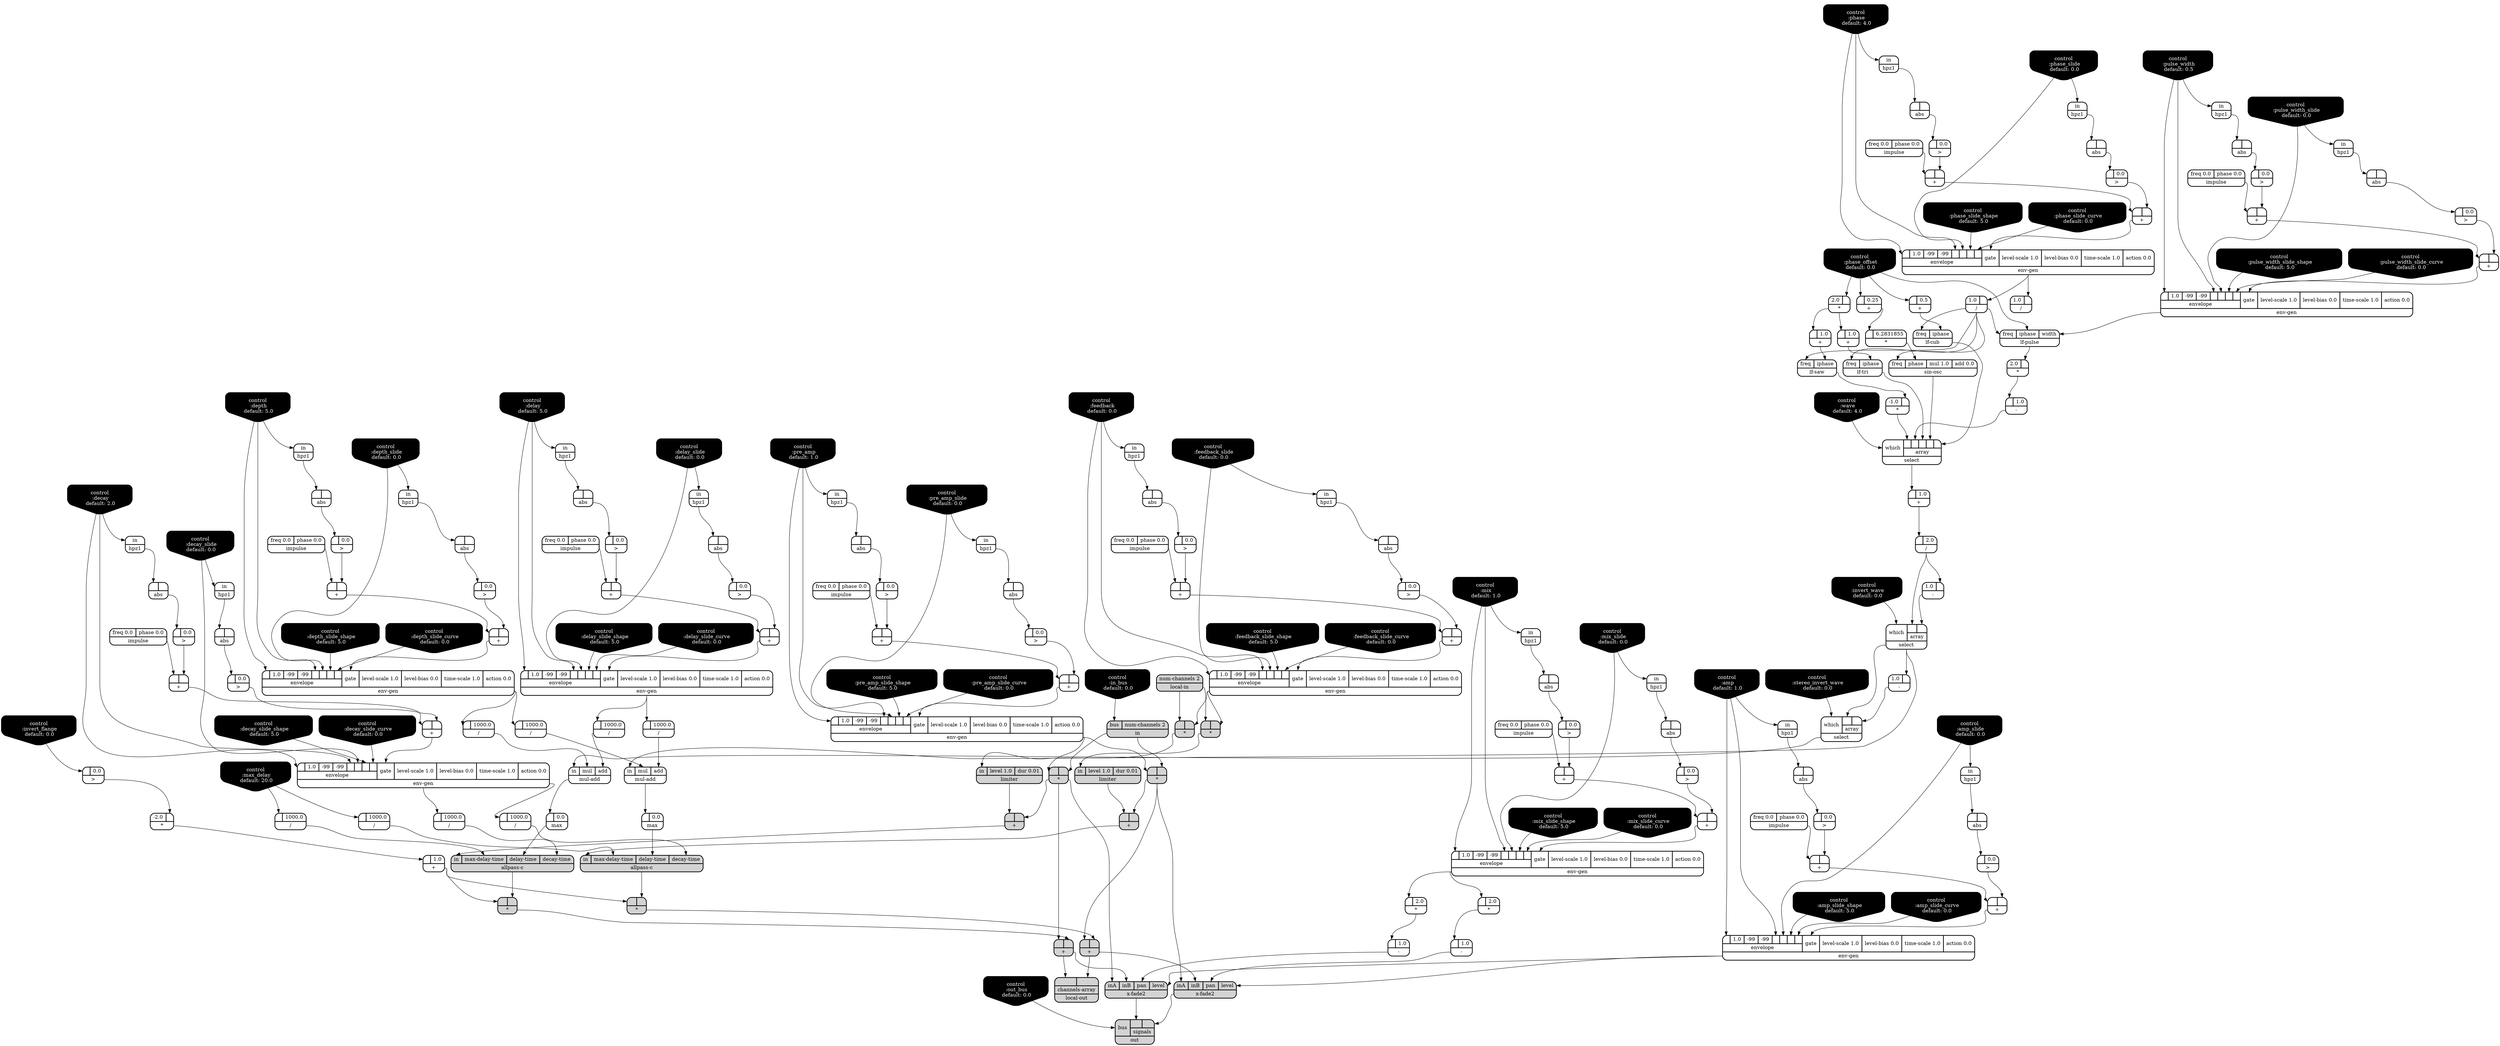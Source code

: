digraph synthdef {
59 [label = "{{ <a> 2.0|<b> } |<__UG_NAME__>* }" style="bold, rounded" shape=record rankdir=LR];
62 [label = "{{ <a> -1.0|<b> } |<__UG_NAME__>* }" style="bold, rounded" shape=record rankdir=LR];
72 [label = "{{ <a> 2.0|<b> } |<__UG_NAME__>* }" style="bold, rounded" shape=record rankdir=LR];
77 [label = "{{ <a> |<b> 6.2831855} |<__UG_NAME__>* }" style="bold, rounded" shape=record rankdir=LR];
122 [label = "{{ <a> |<b> } |<__UG_NAME__>* }" style="filled, bold, rounded"  shape=record rankdir=LR];
154 [label = "{{ <a> |<b> 2.0} |<__UG_NAME__>* }" style="bold, rounded" shape=record rankdir=LR];
155 [label = "{{ <a> |<b> 2.0} |<__UG_NAME__>* }" style="bold, rounded" shape=record rankdir=LR];
160 [label = "{{ <a> |<b> } |<__UG_NAME__>* }" style="filled, bold, rounded"  shape=record rankdir=LR];
162 [label = "{{ <a> -2.0|<b> } |<__UG_NAME__>* }" style="bold, rounded" shape=record rankdir=LR];
169 [label = "{{ <a> |<b> } |<__UG_NAME__>* }" style="filled, bold, rounded"  shape=record rankdir=LR];
173 [label = "{{ <a> |<b> } |<__UG_NAME__>* }" style="filled, bold, rounded"  shape=record rankdir=LR];
185 [label = "{{ <a> |<b> } |<__UG_NAME__>* }" style="filled, bold, rounded"  shape=record rankdir=LR];
190 [label = "{{ <a> |<b> } |<__UG_NAME__>* }" style="filled, bold, rounded"  shape=record rankdir=LR];
52 [label = "{{ <a> |<b> } |<__UG_NAME__>+ }" style="bold, rounded" shape=record rankdir=LR];
56 [label = "{{ <a> |<b> } |<__UG_NAME__>+ }" style="bold, rounded" shape=record rankdir=LR];
60 [label = "{{ <a> |<b> 1.0} |<__UG_NAME__>+ }" style="bold, rounded" shape=record rankdir=LR];
65 [label = "{{ <a> |<b> } |<__UG_NAME__>+ }" style="bold, rounded" shape=record rankdir=LR];
69 [label = "{{ <a> |<b> } |<__UG_NAME__>+ }" style="bold, rounded" shape=record rankdir=LR];
74 [label = "{{ <a> |<b> 1.0} |<__UG_NAME__>+ }" style="bold, rounded" shape=record rankdir=LR];
76 [label = "{{ <a> |<b> 0.25} |<__UG_NAME__>+ }" style="bold, rounded" shape=record rankdir=LR];
79 [label = "{{ <a> |<b> 0.5} |<__UG_NAME__>+ }" style="bold, rounded" shape=record rankdir=LR];
82 [label = "{{ <a> |<b> 1.0} |<__UG_NAME__>+ }" style="bold, rounded" shape=record rankdir=LR];
92 [label = "{{ <a> |<b> } |<__UG_NAME__>+ }" style="bold, rounded" shape=record rankdir=LR];
96 [label = "{{ <a> |<b> } |<__UG_NAME__>+ }" style="bold, rounded" shape=record rankdir=LR];
103 [label = "{{ <a> |<b> } |<__UG_NAME__>+ }" style="bold, rounded" shape=record rankdir=LR];
107 [label = "{{ <a> |<b> } |<__UG_NAME__>+ }" style="bold, rounded" shape=record rankdir=LR];
116 [label = "{{ <a> |<b> } |<__UG_NAME__>+ }" style="bold, rounded" shape=record rankdir=LR];
120 [label = "{{ <a> |<b> } |<__UG_NAME__>+ }" style="bold, rounded" shape=record rankdir=LR];
129 [label = "{{ <a> |<b> } |<__UG_NAME__>+ }" style="bold, rounded" shape=record rankdir=LR];
131 [label = "{{ <a> |<b> } |<__UG_NAME__>+ }" style="bold, rounded" shape=record rankdir=LR];
138 [label = "{{ <a> |<b> } |<__UG_NAME__>+ }" style="bold, rounded" shape=record rankdir=LR];
142 [label = "{{ <a> |<b> } |<__UG_NAME__>+ }" style="bold, rounded" shape=record rankdir=LR];
149 [label = "{{ <a> |<b> } |<__UG_NAME__>+ }" style="bold, rounded" shape=record rankdir=LR];
152 [label = "{{ <a> |<b> } |<__UG_NAME__>+ }" style="bold, rounded" shape=record rankdir=LR];
163 [label = "{{ <a> |<b> 1.0} |<__UG_NAME__>+ }" style="bold, rounded" shape=record rankdir=LR];
165 [label = "{{ <a> |<b> } |<__UG_NAME__>+ }" style="filled, bold, rounded"  shape=record rankdir=LR];
170 [label = "{{ <a> |<b> } |<__UG_NAME__>+ }" style="filled, bold, rounded"  shape=record rankdir=LR];
180 [label = "{{ <a> |<b> } |<__UG_NAME__>+ }" style="bold, rounded" shape=record rankdir=LR];
182 [label = "{{ <a> |<b> } |<__UG_NAME__>+ }" style="bold, rounded" shape=record rankdir=LR];
186 [label = "{{ <a> |<b> } |<__UG_NAME__>+ }" style="filled, bold, rounded"  shape=record rankdir=LR];
191 [label = "{{ <a> |<b> } |<__UG_NAME__>+ }" style="filled, bold, rounded"  shape=record rankdir=LR];
73 [label = "{{ <a> |<b> 1.0} |<__UG_NAME__>- }" style="bold, rounded" shape=record rankdir=LR];
84 [label = "{{ <a> 1.0|<b> } |<__UG_NAME__>- }" style="bold, rounded" shape=record rankdir=LR];
86 [label = "{{ <a> 1.0|<b> } |<__UG_NAME__>- }" style="bold, rounded" shape=record rankdir=LR];
156 [label = "{{ <a> |<b> 1.0} |<__UG_NAME__>- }" style="bold, rounded" shape=record rankdir=LR];
177 [label = "{{ <a> |<b> 1.0} |<__UG_NAME__>- }" style="bold, rounded" shape=record rankdir=LR];
58 [label = "{{ <a> 1.0|<b> } |<__UG_NAME__>/ }" style="bold, rounded" shape=record rankdir=LR];
83 [label = "{{ <a> |<b> 2.0} |<__UG_NAME__>/ }" style="bold, rounded" shape=record rankdir=LR];
98 [label = "{{ <a> |<b> 1000.0} |<__UG_NAME__>/ }" style="bold, rounded" shape=record rankdir=LR];
109 [label = "{{ <a> |<b> 1000.0} |<__UG_NAME__>/ }" style="bold, rounded" shape=record rankdir=LR];
144 [label = "{{ <a> |<b> 1000.0} |<__UG_NAME__>/ }" style="bold, rounded" shape=record rankdir=LR];
166 [label = "{{ <a> |<b> 1000.0} |<__UG_NAME__>/ }" style="bold, rounded" shape=record rankdir=LR];
171 [label = "{{ <a> |<b> 1000.0} |<__UG_NAME__>/ }" style="bold, rounded" shape=record rankdir=LR];
172 [label = "{{ <a> |<b> 1000.0} |<__UG_NAME__>/ }" style="bold, rounded" shape=record rankdir=LR];
175 [label = "{{ <a> |<b> 1000.0} |<__UG_NAME__>/ }" style="bold, rounded" shape=record rankdir=LR];
188 [label = "{{ <a> |<b> 1000.0} |<__UG_NAME__>/ }" style="bold, rounded" shape=record rankdir=LR];
194 [label = "{{ <a> 1.0|<b> } |<__UG_NAME__>/ }" style="bold, rounded" shape=record rankdir=LR];
51 [label = "{{ <a> |<b> 0.0} |<__UG_NAME__>\> }" style="bold, rounded" shape=record rankdir=LR];
55 [label = "{{ <a> |<b> 0.0} |<__UG_NAME__>\> }" style="bold, rounded" shape=record rankdir=LR];
64 [label = "{{ <a> |<b> 0.0} |<__UG_NAME__>\> }" style="bold, rounded" shape=record rankdir=LR];
68 [label = "{{ <a> |<b> 0.0} |<__UG_NAME__>\> }" style="bold, rounded" shape=record rankdir=LR];
91 [label = "{{ <a> |<b> 0.0} |<__UG_NAME__>\> }" style="bold, rounded" shape=record rankdir=LR];
95 [label = "{{ <a> |<b> 0.0} |<__UG_NAME__>\> }" style="bold, rounded" shape=record rankdir=LR];
102 [label = "{{ <a> |<b> 0.0} |<__UG_NAME__>\> }" style="bold, rounded" shape=record rankdir=LR];
106 [label = "{{ <a> |<b> 0.0} |<__UG_NAME__>\> }" style="bold, rounded" shape=record rankdir=LR];
115 [label = "{{ <a> |<b> 0.0} |<__UG_NAME__>\> }" style="bold, rounded" shape=record rankdir=LR];
119 [label = "{{ <a> |<b> 0.0} |<__UG_NAME__>\> }" style="bold, rounded" shape=record rankdir=LR];
128 [label = "{{ <a> |<b> 0.0} |<__UG_NAME__>\> }" style="bold, rounded" shape=record rankdir=LR];
130 [label = "{{ <a> |<b> 0.0} |<__UG_NAME__>\> }" style="bold, rounded" shape=record rankdir=LR];
137 [label = "{{ <a> |<b> 0.0} |<__UG_NAME__>\> }" style="bold, rounded" shape=record rankdir=LR];
141 [label = "{{ <a> |<b> 0.0} |<__UG_NAME__>\> }" style="bold, rounded" shape=record rankdir=LR];
148 [label = "{{ <a> |<b> 0.0} |<__UG_NAME__>\> }" style="bold, rounded" shape=record rankdir=LR];
151 [label = "{{ <a> |<b> 0.0} |<__UG_NAME__>\> }" style="bold, rounded" shape=record rankdir=LR];
161 [label = "{{ <a> |<b> 0.0} |<__UG_NAME__>\> }" style="bold, rounded" shape=record rankdir=LR];
179 [label = "{{ <a> |<b> 0.0} |<__UG_NAME__>\> }" style="bold, rounded" shape=record rankdir=LR];
181 [label = "{{ <a> |<b> 0.0} |<__UG_NAME__>\> }" style="bold, rounded" shape=record rankdir=LR];
45 [label = "{{ <a> |<b> } |<__UG_NAME__>abs }" style="bold, rounded" shape=record rankdir=LR];
47 [label = "{{ <a> |<b> } |<__UG_NAME__>abs }" style="bold, rounded" shape=record rankdir=LR];
50 [label = "{{ <a> |<b> } |<__UG_NAME__>abs }" style="bold, rounded" shape=record rankdir=LR];
54 [label = "{{ <a> |<b> } |<__UG_NAME__>abs }" style="bold, rounded" shape=record rankdir=LR];
67 [label = "{{ <a> |<b> } |<__UG_NAME__>abs }" style="bold, rounded" shape=record rankdir=LR];
90 [label = "{{ <a> |<b> } |<__UG_NAME__>abs }" style="bold, rounded" shape=record rankdir=LR];
94 [label = "{{ <a> |<b> } |<__UG_NAME__>abs }" style="bold, rounded" shape=record rankdir=LR];
101 [label = "{{ <a> |<b> } |<__UG_NAME__>abs }" style="bold, rounded" shape=record rankdir=LR];
105 [label = "{{ <a> |<b> } |<__UG_NAME__>abs }" style="bold, rounded" shape=record rankdir=LR];
114 [label = "{{ <a> |<b> } |<__UG_NAME__>abs }" style="bold, rounded" shape=record rankdir=LR];
118 [label = "{{ <a> |<b> } |<__UG_NAME__>abs }" style="bold, rounded" shape=record rankdir=LR];
124 [label = "{{ <a> |<b> } |<__UG_NAME__>abs }" style="bold, rounded" shape=record rankdir=LR];
127 [label = "{{ <a> |<b> } |<__UG_NAME__>abs }" style="bold, rounded" shape=record rankdir=LR];
136 [label = "{{ <a> |<b> } |<__UG_NAME__>abs }" style="bold, rounded" shape=record rankdir=LR];
140 [label = "{{ <a> |<b> } |<__UG_NAME__>abs }" style="bold, rounded" shape=record rankdir=LR];
147 [label = "{{ <a> |<b> } |<__UG_NAME__>abs }" style="bold, rounded" shape=record rankdir=LR];
150 [label = "{{ <a> |<b> } |<__UG_NAME__>abs }" style="bold, rounded" shape=record rankdir=LR];
158 [label = "{{ <a> |<b> } |<__UG_NAME__>abs }" style="bold, rounded" shape=record rankdir=LR];
168 [label = "{{ <in> in|<max____delay____time> max-delay-time|<delay____time> delay-time|<decay____time> decay-time} |<__UG_NAME__>allpass-c }" style="filled, bold, rounded"  shape=record rankdir=LR];
189 [label = "{{ <in> in|<max____delay____time> max-delay-time|<delay____time> delay-time|<decay____time> decay-time} |<__UG_NAME__>allpass-c }" style="filled, bold, rounded"  shape=record rankdir=LR];
0 [label = "control
 :amp
 default: 1.0" shape=invhouse style="rounded, filled, bold" fillcolor=black fontcolor=white ]; 
1 [label = "control
 :amp_slide
 default: 0.0" shape=invhouse style="rounded, filled, bold" fillcolor=black fontcolor=white ]; 
2 [label = "control
 :amp_slide_shape
 default: 5.0" shape=invhouse style="rounded, filled, bold" fillcolor=black fontcolor=white ]; 
3 [label = "control
 :amp_slide_curve
 default: 0.0" shape=invhouse style="rounded, filled, bold" fillcolor=black fontcolor=white ]; 
4 [label = "control
 :mix
 default: 1.0" shape=invhouse style="rounded, filled, bold" fillcolor=black fontcolor=white ]; 
5 [label = "control
 :mix_slide
 default: 0.0" shape=invhouse style="rounded, filled, bold" fillcolor=black fontcolor=white ]; 
6 [label = "control
 :mix_slide_shape
 default: 5.0" shape=invhouse style="rounded, filled, bold" fillcolor=black fontcolor=white ]; 
7 [label = "control
 :mix_slide_curve
 default: 0.0" shape=invhouse style="rounded, filled, bold" fillcolor=black fontcolor=white ]; 
8 [label = "control
 :pre_amp
 default: 1.0" shape=invhouse style="rounded, filled, bold" fillcolor=black fontcolor=white ]; 
9 [label = "control
 :pre_amp_slide
 default: 0.0" shape=invhouse style="rounded, filled, bold" fillcolor=black fontcolor=white ]; 
10 [label = "control
 :pre_amp_slide_shape
 default: 5.0" shape=invhouse style="rounded, filled, bold" fillcolor=black fontcolor=white ]; 
11 [label = "control
 :pre_amp_slide_curve
 default: 0.0" shape=invhouse style="rounded, filled, bold" fillcolor=black fontcolor=white ]; 
12 [label = "control
 :phase
 default: 4.0" shape=invhouse style="rounded, filled, bold" fillcolor=black fontcolor=white ]; 
13 [label = "control
 :phase_slide
 default: 0.0" shape=invhouse style="rounded, filled, bold" fillcolor=black fontcolor=white ]; 
14 [label = "control
 :phase_slide_shape
 default: 5.0" shape=invhouse style="rounded, filled, bold" fillcolor=black fontcolor=white ]; 
15 [label = "control
 :phase_slide_curve
 default: 0.0" shape=invhouse style="rounded, filled, bold" fillcolor=black fontcolor=white ]; 
16 [label = "control
 :phase_offset
 default: 0.0" shape=invhouse style="rounded, filled, bold" fillcolor=black fontcolor=white ]; 
17 [label = "control
 :wave
 default: 4.0" shape=invhouse style="rounded, filled, bold" fillcolor=black fontcolor=white ]; 
18 [label = "control
 :invert_wave
 default: 0.0" shape=invhouse style="rounded, filled, bold" fillcolor=black fontcolor=white ]; 
19 [label = "control
 :stereo_invert_wave
 default: 0.0" shape=invhouse style="rounded, filled, bold" fillcolor=black fontcolor=white ]; 
20 [label = "control
 :pulse_width
 default: 0.5" shape=invhouse style="rounded, filled, bold" fillcolor=black fontcolor=white ]; 
21 [label = "control
 :pulse_width_slide
 default: 0.0" shape=invhouse style="rounded, filled, bold" fillcolor=black fontcolor=white ]; 
22 [label = "control
 :pulse_width_slide_shape
 default: 5.0" shape=invhouse style="rounded, filled, bold" fillcolor=black fontcolor=white ]; 
23 [label = "control
 :pulse_width_slide_curve
 default: 0.0" shape=invhouse style="rounded, filled, bold" fillcolor=black fontcolor=white ]; 
24 [label = "control
 :delay
 default: 5.0" shape=invhouse style="rounded, filled, bold" fillcolor=black fontcolor=white ]; 
25 [label = "control
 :delay_slide
 default: 0.0" shape=invhouse style="rounded, filled, bold" fillcolor=black fontcolor=white ]; 
26 [label = "control
 :delay_slide_shape
 default: 5.0" shape=invhouse style="rounded, filled, bold" fillcolor=black fontcolor=white ]; 
27 [label = "control
 :delay_slide_curve
 default: 0.0" shape=invhouse style="rounded, filled, bold" fillcolor=black fontcolor=white ]; 
28 [label = "control
 :max_delay
 default: 20.0" shape=invhouse style="rounded, filled, bold" fillcolor=black fontcolor=white ]; 
29 [label = "control
 :depth
 default: 5.0" shape=invhouse style="rounded, filled, bold" fillcolor=black fontcolor=white ]; 
30 [label = "control
 :depth_slide
 default: 0.0" shape=invhouse style="rounded, filled, bold" fillcolor=black fontcolor=white ]; 
31 [label = "control
 :depth_slide_shape
 default: 5.0" shape=invhouse style="rounded, filled, bold" fillcolor=black fontcolor=white ]; 
32 [label = "control
 :depth_slide_curve
 default: 0.0" shape=invhouse style="rounded, filled, bold" fillcolor=black fontcolor=white ]; 
33 [label = "control
 :feedback
 default: 0.0" shape=invhouse style="rounded, filled, bold" fillcolor=black fontcolor=white ]; 
34 [label = "control
 :feedback_slide
 default: 0.0" shape=invhouse style="rounded, filled, bold" fillcolor=black fontcolor=white ]; 
35 [label = "control
 :feedback_slide_shape
 default: 5.0" shape=invhouse style="rounded, filled, bold" fillcolor=black fontcolor=white ]; 
36 [label = "control
 :feedback_slide_curve
 default: 0.0" shape=invhouse style="rounded, filled, bold" fillcolor=black fontcolor=white ]; 
37 [label = "control
 :decay
 default: 2.0" shape=invhouse style="rounded, filled, bold" fillcolor=black fontcolor=white ]; 
38 [label = "control
 :decay_slide
 default: 0.0" shape=invhouse style="rounded, filled, bold" fillcolor=black fontcolor=white ]; 
39 [label = "control
 :decay_slide_shape
 default: 5.0" shape=invhouse style="rounded, filled, bold" fillcolor=black fontcolor=white ]; 
40 [label = "control
 :decay_slide_curve
 default: 0.0" shape=invhouse style="rounded, filled, bold" fillcolor=black fontcolor=white ]; 
41 [label = "control
 :invert_flange
 default: 0.0" shape=invhouse style="rounded, filled, bold" fillcolor=black fontcolor=white ]; 
42 [label = "control
 :in_bus
 default: 0.0" shape=invhouse style="rounded, filled, bold" fillcolor=black fontcolor=white ]; 
43 [label = "control
 :out_bus
 default: 0.0" shape=invhouse style="rounded, filled, bold" fillcolor=black fontcolor=white ]; 
57 [label = "{{ {{<envelope___control___0>|1.0|-99|-99|<envelope___control___4>|<envelope___control___5>|<envelope___control___6>|<envelope___control___7>}|envelope}|<gate> gate|<level____scale> level-scale 1.0|<level____bias> level-bias 0.0|<time____scale> time-scale 1.0|<action> action 0.0} |<__UG_NAME__>env-gen }" style="bold, rounded" shape=record rankdir=LR];
70 [label = "{{ {{<envelope___control___0>|1.0|-99|-99|<envelope___control___4>|<envelope___control___5>|<envelope___control___6>|<envelope___control___7>}|envelope}|<gate> gate|<level____scale> level-scale 1.0|<level____bias> level-bias 0.0|<time____scale> time-scale 1.0|<action> action 0.0} |<__UG_NAME__>env-gen }" style="bold, rounded" shape=record rankdir=LR];
97 [label = "{{ {{<envelope___control___0>|1.0|-99|-99|<envelope___control___4>|<envelope___control___5>|<envelope___control___6>|<envelope___control___7>}|envelope}|<gate> gate|<level____scale> level-scale 1.0|<level____bias> level-bias 0.0|<time____scale> time-scale 1.0|<action> action 0.0} |<__UG_NAME__>env-gen }" style="bold, rounded" shape=record rankdir=LR];
108 [label = "{{ {{<envelope___control___0>|1.0|-99|-99|<envelope___control___4>|<envelope___control___5>|<envelope___control___6>|<envelope___control___7>}|envelope}|<gate> gate|<level____scale> level-scale 1.0|<level____bias> level-bias 0.0|<time____scale> time-scale 1.0|<action> action 0.0} |<__UG_NAME__>env-gen }" style="bold, rounded" shape=record rankdir=LR];
121 [label = "{{ {{<envelope___control___0>|1.0|-99|-99|<envelope___control___4>|<envelope___control___5>|<envelope___control___6>|<envelope___control___7>}|envelope}|<gate> gate|<level____scale> level-scale 1.0|<level____bias> level-bias 0.0|<time____scale> time-scale 1.0|<action> action 0.0} |<__UG_NAME__>env-gen }" style="bold, rounded" shape=record rankdir=LR];
132 [label = "{{ {{<envelope___control___0>|1.0|-99|-99|<envelope___control___4>|<envelope___control___5>|<envelope___control___6>|<envelope___control___7>}|envelope}|<gate> gate|<level____scale> level-scale 1.0|<level____bias> level-bias 0.0|<time____scale> time-scale 1.0|<action> action 0.0} |<__UG_NAME__>env-gen }" style="bold, rounded" shape=record rankdir=LR];
143 [label = "{{ {{<envelope___control___0>|1.0|-99|-99|<envelope___control___4>|<envelope___control___5>|<envelope___control___6>|<envelope___control___7>}|envelope}|<gate> gate|<level____scale> level-scale 1.0|<level____bias> level-bias 0.0|<time____scale> time-scale 1.0|<action> action 0.0} |<__UG_NAME__>env-gen }" style="bold, rounded" shape=record rankdir=LR];
153 [label = "{{ {{<envelope___control___0>|1.0|-99|-99|<envelope___control___4>|<envelope___control___5>|<envelope___control___6>|<envelope___control___7>}|envelope}|<gate> gate|<level____scale> level-scale 1.0|<level____bias> level-bias 0.0|<time____scale> time-scale 1.0|<action> action 0.0} |<__UG_NAME__>env-gen }" style="bold, rounded" shape=record rankdir=LR];
183 [label = "{{ {{<envelope___control___0>|1.0|-99|-99|<envelope___control___4>|<envelope___control___5>|<envelope___control___6>|<envelope___control___7>}|envelope}|<gate> gate|<level____scale> level-scale 1.0|<level____bias> level-bias 0.0|<time____scale> time-scale 1.0|<action> action 0.0} |<__UG_NAME__>env-gen }" style="bold, rounded" shape=record rankdir=LR];
44 [label = "{{ <in> in} |<__UG_NAME__>hpz1 }" style="bold, rounded" shape=record rankdir=LR];
46 [label = "{{ <in> in} |<__UG_NAME__>hpz1 }" style="bold, rounded" shape=record rankdir=LR];
49 [label = "{{ <in> in} |<__UG_NAME__>hpz1 }" style="bold, rounded" shape=record rankdir=LR];
53 [label = "{{ <in> in} |<__UG_NAME__>hpz1 }" style="bold, rounded" shape=record rankdir=LR];
66 [label = "{{ <in> in} |<__UG_NAME__>hpz1 }" style="bold, rounded" shape=record rankdir=LR];
89 [label = "{{ <in> in} |<__UG_NAME__>hpz1 }" style="bold, rounded" shape=record rankdir=LR];
93 [label = "{{ <in> in} |<__UG_NAME__>hpz1 }" style="bold, rounded" shape=record rankdir=LR];
100 [label = "{{ <in> in} |<__UG_NAME__>hpz1 }" style="bold, rounded" shape=record rankdir=LR];
104 [label = "{{ <in> in} |<__UG_NAME__>hpz1 }" style="bold, rounded" shape=record rankdir=LR];
113 [label = "{{ <in> in} |<__UG_NAME__>hpz1 }" style="bold, rounded" shape=record rankdir=LR];
117 [label = "{{ <in> in} |<__UG_NAME__>hpz1 }" style="bold, rounded" shape=record rankdir=LR];
123 [label = "{{ <in> in} |<__UG_NAME__>hpz1 }" style="bold, rounded" shape=record rankdir=LR];
126 [label = "{{ <in> in} |<__UG_NAME__>hpz1 }" style="bold, rounded" shape=record rankdir=LR];
133 [label = "{{ <in> in} |<__UG_NAME__>hpz1 }" style="bold, rounded" shape=record rankdir=LR];
135 [label = "{{ <in> in} |<__UG_NAME__>hpz1 }" style="bold, rounded" shape=record rankdir=LR];
139 [label = "{{ <in> in} |<__UG_NAME__>hpz1 }" style="bold, rounded" shape=record rankdir=LR];
146 [label = "{{ <in> in} |<__UG_NAME__>hpz1 }" style="bold, rounded" shape=record rankdir=LR];
157 [label = "{{ <in> in} |<__UG_NAME__>hpz1 }" style="bold, rounded" shape=record rankdir=LR];
48 [label = "{{ <freq> freq 0.0|<phase> phase 0.0} |<__UG_NAME__>impulse }" style="bold, rounded" shape=record rankdir=LR];
63 [label = "{{ <freq> freq 0.0|<phase> phase 0.0} |<__UG_NAME__>impulse }" style="bold, rounded" shape=record rankdir=LR];
88 [label = "{{ <freq> freq 0.0|<phase> phase 0.0} |<__UG_NAME__>impulse }" style="bold, rounded" shape=record rankdir=LR];
99 [label = "{{ <freq> freq 0.0|<phase> phase 0.0} |<__UG_NAME__>impulse }" style="bold, rounded" shape=record rankdir=LR];
112 [label = "{{ <freq> freq 0.0|<phase> phase 0.0} |<__UG_NAME__>impulse }" style="bold, rounded" shape=record rankdir=LR];
125 [label = "{{ <freq> freq 0.0|<phase> phase 0.0} |<__UG_NAME__>impulse }" style="bold, rounded" shape=record rankdir=LR];
134 [label = "{{ <freq> freq 0.0|<phase> phase 0.0} |<__UG_NAME__>impulse }" style="bold, rounded" shape=record rankdir=LR];
145 [label = "{{ <freq> freq 0.0|<phase> phase 0.0} |<__UG_NAME__>impulse }" style="bold, rounded" shape=record rankdir=LR];
178 [label = "{{ <freq> freq 0.0|<phase> phase 0.0} |<__UG_NAME__>impulse }" style="bold, rounded" shape=record rankdir=LR];
159 [label = "{{ <bus> bus|<num____channels> num-channels 2} |<__UG_NAME__>in }" style="filled, bold, rounded"  shape=record rankdir=LR];
80 [label = "{{ <freq> freq|<iphase> iphase} |<__UG_NAME__>lf-cub }" style="bold, rounded" shape=record rankdir=LR];
71 [label = "{{ <freq> freq|<iphase> iphase|<width> width} |<__UG_NAME__>lf-pulse }" style="bold, rounded" shape=record rankdir=LR];
61 [label = "{{ <freq> freq|<iphase> iphase} |<__UG_NAME__>lf-saw }" style="bold, rounded" shape=record rankdir=LR];
75 [label = "{{ <freq> freq|<iphase> iphase} |<__UG_NAME__>lf-tri }" style="bold, rounded" shape=record rankdir=LR];
164 [label = "{{ <in> in|<level> level 1.0|<dur> dur 0.01} |<__UG_NAME__>limiter }" style="filled, bold, rounded"  shape=record rankdir=LR];
174 [label = "{{ <in> in|<level> level 1.0|<dur> dur 0.01} |<__UG_NAME__>limiter }" style="filled, bold, rounded"  shape=record rankdir=LR];
111 [label = "{{ <num____channels> num-channels 2} |<__UG_NAME__>local-in }" style="filled, bold, rounded"  shape=record rankdir=LR];
195 [label = "{{ {{<channels____array___binary____op____u____gen___0>|<channels____array___binary____op____u____gen___1>}|channels-array}} |<__UG_NAME__>local-out }" style="filled, bold, rounded"  shape=record rankdir=LR];
167 [label = "{{ <a> |<b> 0.0} |<__UG_NAME__>max }" style="bold, rounded" shape=record rankdir=LR];
187 [label = "{{ <a> |<b> 0.0} |<__UG_NAME__>max }" style="bold, rounded" shape=record rankdir=LR];
110 [label = "{{ <in> in|<mul> mul|<add> add} |<__UG_NAME__>mul-add }" style="bold, rounded" shape=record rankdir=LR];
176 [label = "{{ <in> in|<mul> mul|<add> add} |<__UG_NAME__>mul-add }" style="bold, rounded" shape=record rankdir=LR];
193 [label = "{{ <bus> bus|{{<signals___x____fade2___0>|<signals___x____fade2___1>}|signals}} |<__UG_NAME__>out }" style="filled, bold, rounded"  shape=record rankdir=LR];
81 [label = "{{ <which> which|{{<array___binary____op____u____gen___0>|<array___binary____op____u____gen___1>|<array___lf____tri___2>|<array___sin____osc___3>|<array___lf____cub___4>}|array}} |<__UG_NAME__>select }" style="bold, rounded" shape=record rankdir=LR];
85 [label = "{{ <which> which|{{<array___binary____op____u____gen___0>|<array___binary____op____u____gen___1>}|array}} |<__UG_NAME__>select }" style="bold, rounded" shape=record rankdir=LR];
87 [label = "{{ <which> which|{{<array___select___0>|<array___binary____op____u____gen___1>}|array}} |<__UG_NAME__>select }" style="bold, rounded" shape=record rankdir=LR];
78 [label = "{{ <freq> freq|<phase> phase|<mul> mul 1.0|<add> add 0.0} |<__UG_NAME__>sin-osc }" style="bold, rounded" shape=record rankdir=LR];
184 [label = "{{ <ina> inA|<inb> inB|<pan> pan|<level> level} |<__UG_NAME__>x-fade2 }" style="filled, bold, rounded"  shape=record rankdir=LR];
192 [label = "{{ <ina> inA|<inb> inB|<pan> pan|<level> level} |<__UG_NAME__>x-fade2 }" style="filled, bold, rounded"  shape=record rankdir=LR];

16:__UG_NAME__ -> 59:b ;
61:__UG_NAME__ -> 62:b ;
71:__UG_NAME__ -> 72:b ;
76:__UG_NAME__ -> 77:a ;
121:__UG_NAME__ -> 122:b ;
111:__UG_NAME__ -> 122:a ;
153:__UG_NAME__ -> 154:a ;
153:__UG_NAME__ -> 155:a ;
159:__UG_NAME__ -> 160:b ;
132:__UG_NAME__ -> 160:a ;
161:__UG_NAME__ -> 162:b ;
168:__UG_NAME__ -> 169:b ;
163:__UG_NAME__ -> 169:a ;
121:__UG_NAME__ -> 173:b ;
111:__UG_NAME__ -> 173:a ;
159:__UG_NAME__ -> 185:b ;
132:__UG_NAME__ -> 185:a ;
189:__UG_NAME__ -> 190:b ;
163:__UG_NAME__ -> 190:a ;
51:__UG_NAME__ -> 52:b ;
48:__UG_NAME__ -> 52:a ;
55:__UG_NAME__ -> 56:b ;
52:__UG_NAME__ -> 56:a ;
59:__UG_NAME__ -> 60:a ;
64:__UG_NAME__ -> 65:b ;
63:__UG_NAME__ -> 65:a ;
68:__UG_NAME__ -> 69:b ;
65:__UG_NAME__ -> 69:a ;
59:__UG_NAME__ -> 74:a ;
16:__UG_NAME__ -> 76:a ;
16:__UG_NAME__ -> 79:a ;
81:__UG_NAME__ -> 82:a ;
91:__UG_NAME__ -> 92:b ;
88:__UG_NAME__ -> 92:a ;
95:__UG_NAME__ -> 96:b ;
92:__UG_NAME__ -> 96:a ;
102:__UG_NAME__ -> 103:b ;
99:__UG_NAME__ -> 103:a ;
106:__UG_NAME__ -> 107:b ;
103:__UG_NAME__ -> 107:a ;
115:__UG_NAME__ -> 116:b ;
112:__UG_NAME__ -> 116:a ;
119:__UG_NAME__ -> 120:b ;
116:__UG_NAME__ -> 120:a ;
128:__UG_NAME__ -> 129:b ;
125:__UG_NAME__ -> 129:a ;
130:__UG_NAME__ -> 131:b ;
129:__UG_NAME__ -> 131:a ;
137:__UG_NAME__ -> 138:b ;
134:__UG_NAME__ -> 138:a ;
141:__UG_NAME__ -> 142:b ;
138:__UG_NAME__ -> 142:a ;
148:__UG_NAME__ -> 149:b ;
145:__UG_NAME__ -> 149:a ;
151:__UG_NAME__ -> 152:b ;
149:__UG_NAME__ -> 152:a ;
162:__UG_NAME__ -> 163:a ;
160:__UG_NAME__ -> 165:b ;
164:__UG_NAME__ -> 165:a ;
169:__UG_NAME__ -> 170:b ;
160:__UG_NAME__ -> 170:a ;
179:__UG_NAME__ -> 180:b ;
178:__UG_NAME__ -> 180:a ;
181:__UG_NAME__ -> 182:b ;
180:__UG_NAME__ -> 182:a ;
185:__UG_NAME__ -> 186:b ;
174:__UG_NAME__ -> 186:a ;
190:__UG_NAME__ -> 191:b ;
185:__UG_NAME__ -> 191:a ;
72:__UG_NAME__ -> 73:a ;
83:__UG_NAME__ -> 84:b ;
85:__UG_NAME__ -> 86:b ;
155:__UG_NAME__ -> 156:a ;
154:__UG_NAME__ -> 177:a ;
57:__UG_NAME__ -> 58:b ;
82:__UG_NAME__ -> 83:a ;
97:__UG_NAME__ -> 98:a ;
108:__UG_NAME__ -> 109:a ;
143:__UG_NAME__ -> 144:a ;
28:__UG_NAME__ -> 166:a ;
28:__UG_NAME__ -> 171:a ;
97:__UG_NAME__ -> 172:a ;
108:__UG_NAME__ -> 175:a ;
143:__UG_NAME__ -> 188:a ;
57:__UG_NAME__ -> 194:b ;
50:__UG_NAME__ -> 51:a ;
54:__UG_NAME__ -> 55:a ;
47:__UG_NAME__ -> 64:a ;
67:__UG_NAME__ -> 68:a ;
90:__UG_NAME__ -> 91:a ;
94:__UG_NAME__ -> 95:a ;
101:__UG_NAME__ -> 102:a ;
105:__UG_NAME__ -> 106:a ;
114:__UG_NAME__ -> 115:a ;
118:__UG_NAME__ -> 119:a ;
127:__UG_NAME__ -> 128:a ;
45:__UG_NAME__ -> 130:a ;
136:__UG_NAME__ -> 137:a ;
140:__UG_NAME__ -> 141:a ;
147:__UG_NAME__ -> 148:a ;
150:__UG_NAME__ -> 151:a ;
41:__UG_NAME__ -> 161:a ;
124:__UG_NAME__ -> 179:a ;
158:__UG_NAME__ -> 181:a ;
44:__UG_NAME__ -> 45:a ;
46:__UG_NAME__ -> 47:a ;
49:__UG_NAME__ -> 50:a ;
53:__UG_NAME__ -> 54:a ;
66:__UG_NAME__ -> 67:a ;
89:__UG_NAME__ -> 90:a ;
93:__UG_NAME__ -> 94:a ;
100:__UG_NAME__ -> 101:a ;
104:__UG_NAME__ -> 105:a ;
113:__UG_NAME__ -> 114:a ;
117:__UG_NAME__ -> 118:a ;
123:__UG_NAME__ -> 124:a ;
126:__UG_NAME__ -> 127:a ;
135:__UG_NAME__ -> 136:a ;
139:__UG_NAME__ -> 140:a ;
146:__UG_NAME__ -> 147:a ;
133:__UG_NAME__ -> 150:a ;
157:__UG_NAME__ -> 158:a ;
144:__UG_NAME__ -> 168:decay____time ;
167:__UG_NAME__ -> 168:delay____time ;
166:__UG_NAME__ -> 168:max____delay____time ;
165:__UG_NAME__ -> 168:in ;
188:__UG_NAME__ -> 189:decay____time ;
187:__UG_NAME__ -> 189:delay____time ;
171:__UG_NAME__ -> 189:max____delay____time ;
186:__UG_NAME__ -> 189:in ;
56:__UG_NAME__ -> 57:gate ;
12:__UG_NAME__ -> 57:envelope___control___0 ;
12:__UG_NAME__ -> 57:envelope___control___4 ;
13:__UG_NAME__ -> 57:envelope___control___5 ;
14:__UG_NAME__ -> 57:envelope___control___6 ;
15:__UG_NAME__ -> 57:envelope___control___7 ;
69:__UG_NAME__ -> 70:gate ;
20:__UG_NAME__ -> 70:envelope___control___0 ;
20:__UG_NAME__ -> 70:envelope___control___4 ;
21:__UG_NAME__ -> 70:envelope___control___5 ;
22:__UG_NAME__ -> 70:envelope___control___6 ;
23:__UG_NAME__ -> 70:envelope___control___7 ;
96:__UG_NAME__ -> 97:gate ;
29:__UG_NAME__ -> 97:envelope___control___0 ;
29:__UG_NAME__ -> 97:envelope___control___4 ;
30:__UG_NAME__ -> 97:envelope___control___5 ;
31:__UG_NAME__ -> 97:envelope___control___6 ;
32:__UG_NAME__ -> 97:envelope___control___7 ;
107:__UG_NAME__ -> 108:gate ;
24:__UG_NAME__ -> 108:envelope___control___0 ;
24:__UG_NAME__ -> 108:envelope___control___4 ;
25:__UG_NAME__ -> 108:envelope___control___5 ;
26:__UG_NAME__ -> 108:envelope___control___6 ;
27:__UG_NAME__ -> 108:envelope___control___7 ;
120:__UG_NAME__ -> 121:gate ;
33:__UG_NAME__ -> 121:envelope___control___0 ;
33:__UG_NAME__ -> 121:envelope___control___4 ;
34:__UG_NAME__ -> 121:envelope___control___5 ;
35:__UG_NAME__ -> 121:envelope___control___6 ;
36:__UG_NAME__ -> 121:envelope___control___7 ;
131:__UG_NAME__ -> 132:gate ;
8:__UG_NAME__ -> 132:envelope___control___0 ;
8:__UG_NAME__ -> 132:envelope___control___4 ;
9:__UG_NAME__ -> 132:envelope___control___5 ;
10:__UG_NAME__ -> 132:envelope___control___6 ;
11:__UG_NAME__ -> 132:envelope___control___7 ;
142:__UG_NAME__ -> 143:gate ;
37:__UG_NAME__ -> 143:envelope___control___0 ;
37:__UG_NAME__ -> 143:envelope___control___4 ;
38:__UG_NAME__ -> 143:envelope___control___5 ;
39:__UG_NAME__ -> 143:envelope___control___6 ;
40:__UG_NAME__ -> 143:envelope___control___7 ;
152:__UG_NAME__ -> 153:gate ;
4:__UG_NAME__ -> 153:envelope___control___0 ;
4:__UG_NAME__ -> 153:envelope___control___4 ;
5:__UG_NAME__ -> 153:envelope___control___5 ;
6:__UG_NAME__ -> 153:envelope___control___6 ;
7:__UG_NAME__ -> 153:envelope___control___7 ;
182:__UG_NAME__ -> 183:gate ;
0:__UG_NAME__ -> 183:envelope___control___0 ;
0:__UG_NAME__ -> 183:envelope___control___4 ;
1:__UG_NAME__ -> 183:envelope___control___5 ;
2:__UG_NAME__ -> 183:envelope___control___6 ;
3:__UG_NAME__ -> 183:envelope___control___7 ;
9:__UG_NAME__ -> 44:in ;
20:__UG_NAME__ -> 46:in ;
12:__UG_NAME__ -> 49:in ;
13:__UG_NAME__ -> 53:in ;
21:__UG_NAME__ -> 66:in ;
29:__UG_NAME__ -> 89:in ;
30:__UG_NAME__ -> 93:in ;
24:__UG_NAME__ -> 100:in ;
25:__UG_NAME__ -> 104:in ;
33:__UG_NAME__ -> 113:in ;
34:__UG_NAME__ -> 117:in ;
0:__UG_NAME__ -> 123:in ;
8:__UG_NAME__ -> 126:in ;
5:__UG_NAME__ -> 133:in ;
37:__UG_NAME__ -> 135:in ;
38:__UG_NAME__ -> 139:in ;
4:__UG_NAME__ -> 146:in ;
1:__UG_NAME__ -> 157:in ;
42:__UG_NAME__ -> 159:bus ;
79:__UG_NAME__ -> 80:iphase ;
58:__UG_NAME__ -> 80:freq ;
70:__UG_NAME__ -> 71:width ;
16:__UG_NAME__ -> 71:iphase ;
58:__UG_NAME__ -> 71:freq ;
60:__UG_NAME__ -> 61:iphase ;
58:__UG_NAME__ -> 61:freq ;
74:__UG_NAME__ -> 75:iphase ;
58:__UG_NAME__ -> 75:freq ;
122:__UG_NAME__ -> 164:in ;
173:__UG_NAME__ -> 174:in ;
170:__UG_NAME__ -> 195:channels____array___binary____op____u____gen___0 ;
191:__UG_NAME__ -> 195:channels____array___binary____op____u____gen___1 ;
110:__UG_NAME__ -> 167:a ;
176:__UG_NAME__ -> 187:a ;
109:__UG_NAME__ -> 110:add ;
98:__UG_NAME__ -> 110:mul ;
87:__UG_NAME__ -> 110:in ;
175:__UG_NAME__ -> 176:add ;
172:__UG_NAME__ -> 176:mul ;
85:__UG_NAME__ -> 176:in ;
184:__UG_NAME__ -> 193:signals___x____fade2___0 ;
192:__UG_NAME__ -> 193:signals___x____fade2___1 ;
43:__UG_NAME__ -> 193:bus ;
62:__UG_NAME__ -> 81:array___binary____op____u____gen___0 ;
73:__UG_NAME__ -> 81:array___binary____op____u____gen___1 ;
75:__UG_NAME__ -> 81:array___lf____tri___2 ;
78:__UG_NAME__ -> 81:array___sin____osc___3 ;
80:__UG_NAME__ -> 81:array___lf____cub___4 ;
17:__UG_NAME__ -> 81:which ;
83:__UG_NAME__ -> 85:array___binary____op____u____gen___0 ;
84:__UG_NAME__ -> 85:array___binary____op____u____gen___1 ;
18:__UG_NAME__ -> 85:which ;
85:__UG_NAME__ -> 87:array___select___0 ;
86:__UG_NAME__ -> 87:array___binary____op____u____gen___1 ;
19:__UG_NAME__ -> 87:which ;
77:__UG_NAME__ -> 78:phase ;
58:__UG_NAME__ -> 78:freq ;
183:__UG_NAME__ -> 184:level ;
177:__UG_NAME__ -> 184:pan ;
170:__UG_NAME__ -> 184:inb ;
160:__UG_NAME__ -> 184:ina ;
183:__UG_NAME__ -> 192:level ;
156:__UG_NAME__ -> 192:pan ;
191:__UG_NAME__ -> 192:inb ;
185:__UG_NAME__ -> 192:ina ;

}